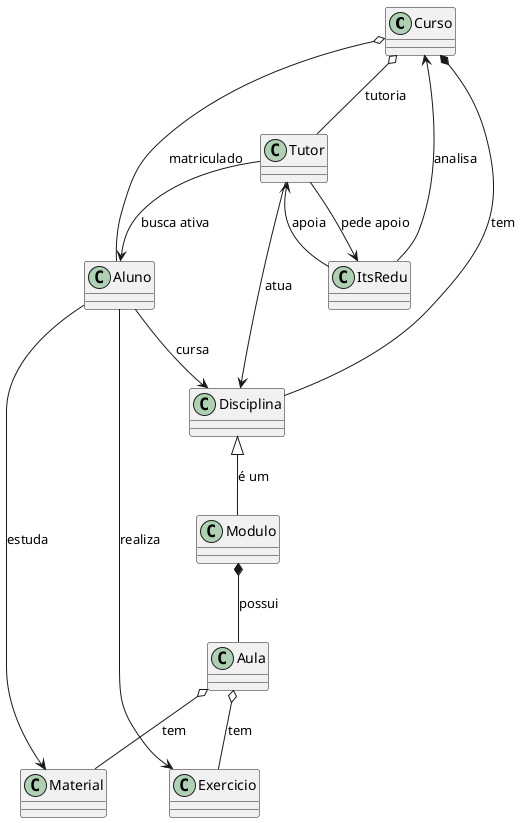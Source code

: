 @startuml

' PlantUML no Visual Studio Code (VSCode)
' https://plantuml.com/

class Curso {
    
}
class Tutor {
}
class Aluno {
}
class Disciplina {
}
class Modulo {
}
class Aula {
}
class Material {
}
class ItsRedu {
}

Curso o-- Aluno: matriculado
Aluno --> Disciplina: cursa
Aluno --> Material: estuda
Aluno --> Exercicio : realiza
Curso o-- Tutor: tutoria
Disciplina <|-- Modulo: é um

ItsRedu --> Tutor : apoia
ItsRedu --> Curso : analisa
Tutor --> Disciplina: atua
Tutor --> ItsRedu: pede apoio
Tutor --> Aluno: busca ativa
Curso *-- Disciplina: tem
Modulo *-- Aula: possui
Aula o-- Material: tem
Aula o-- Exercicio: tem

@enduml

